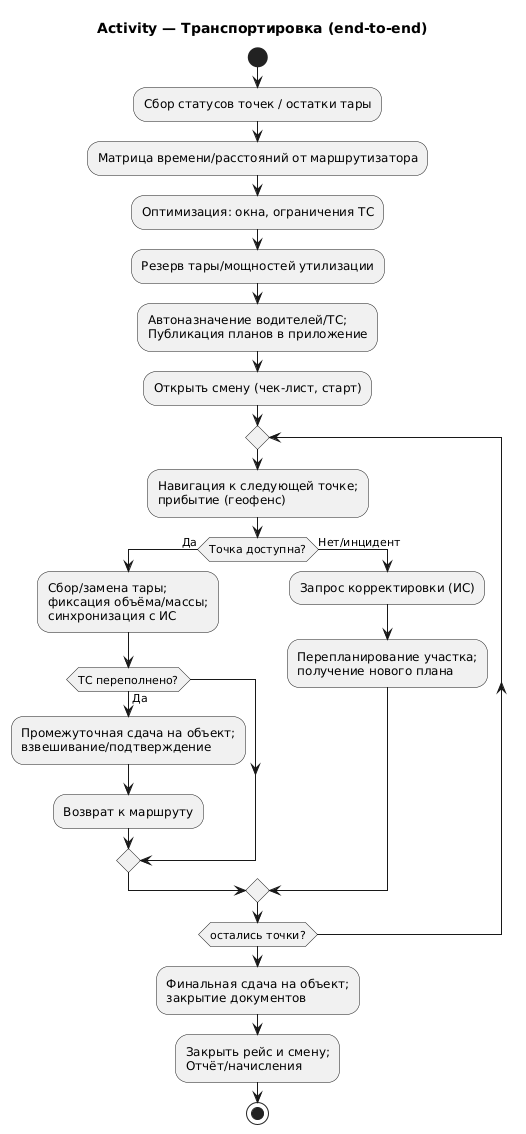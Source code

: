 @startuml
title Activity — Транспортировка (end-to-end)
skinparam defaultFontName "DejaVu Sans"
start

' Ночное планирование (ИС)
:Сбор статусов точек / остатки тары;
:Матрица времени/расстояний от маршрутизатора;
:Оптимизация: окна, ограничения ТС;
:Резерв тары/мощностей утилизации;
:Автоназначение водителей/ТС;\nПубликация планов в приложение;

' Исполнение рейса (водитель)
:Открыть смену (чек-лист, старт);
repeat
  :Навигация к следующей точке;\nприбытие (геофенс);
  if (Точка доступна?) then (Да)
    :Сбор/замена тары;\nфиксация объёма/массы;\nсинхронизация с ИС;
    if (ТС переполнено?) then (Да)
      :Промежуточная сдача на объект;\nвзвешивание/подтверждение;
      :Возврат к маршруту;
    endif
  else (Нет/инцидент)
    :Запрос корректировки (ИС);
    :Перепланирование участка;\nполучение нового плана;
  endif
repeat while (остались точки?)

:Финальная сдача на объект;\nзакрытие документов;
:Закрыть рейс и смену;\nОтчёт/начисления;
stop
@enduml
